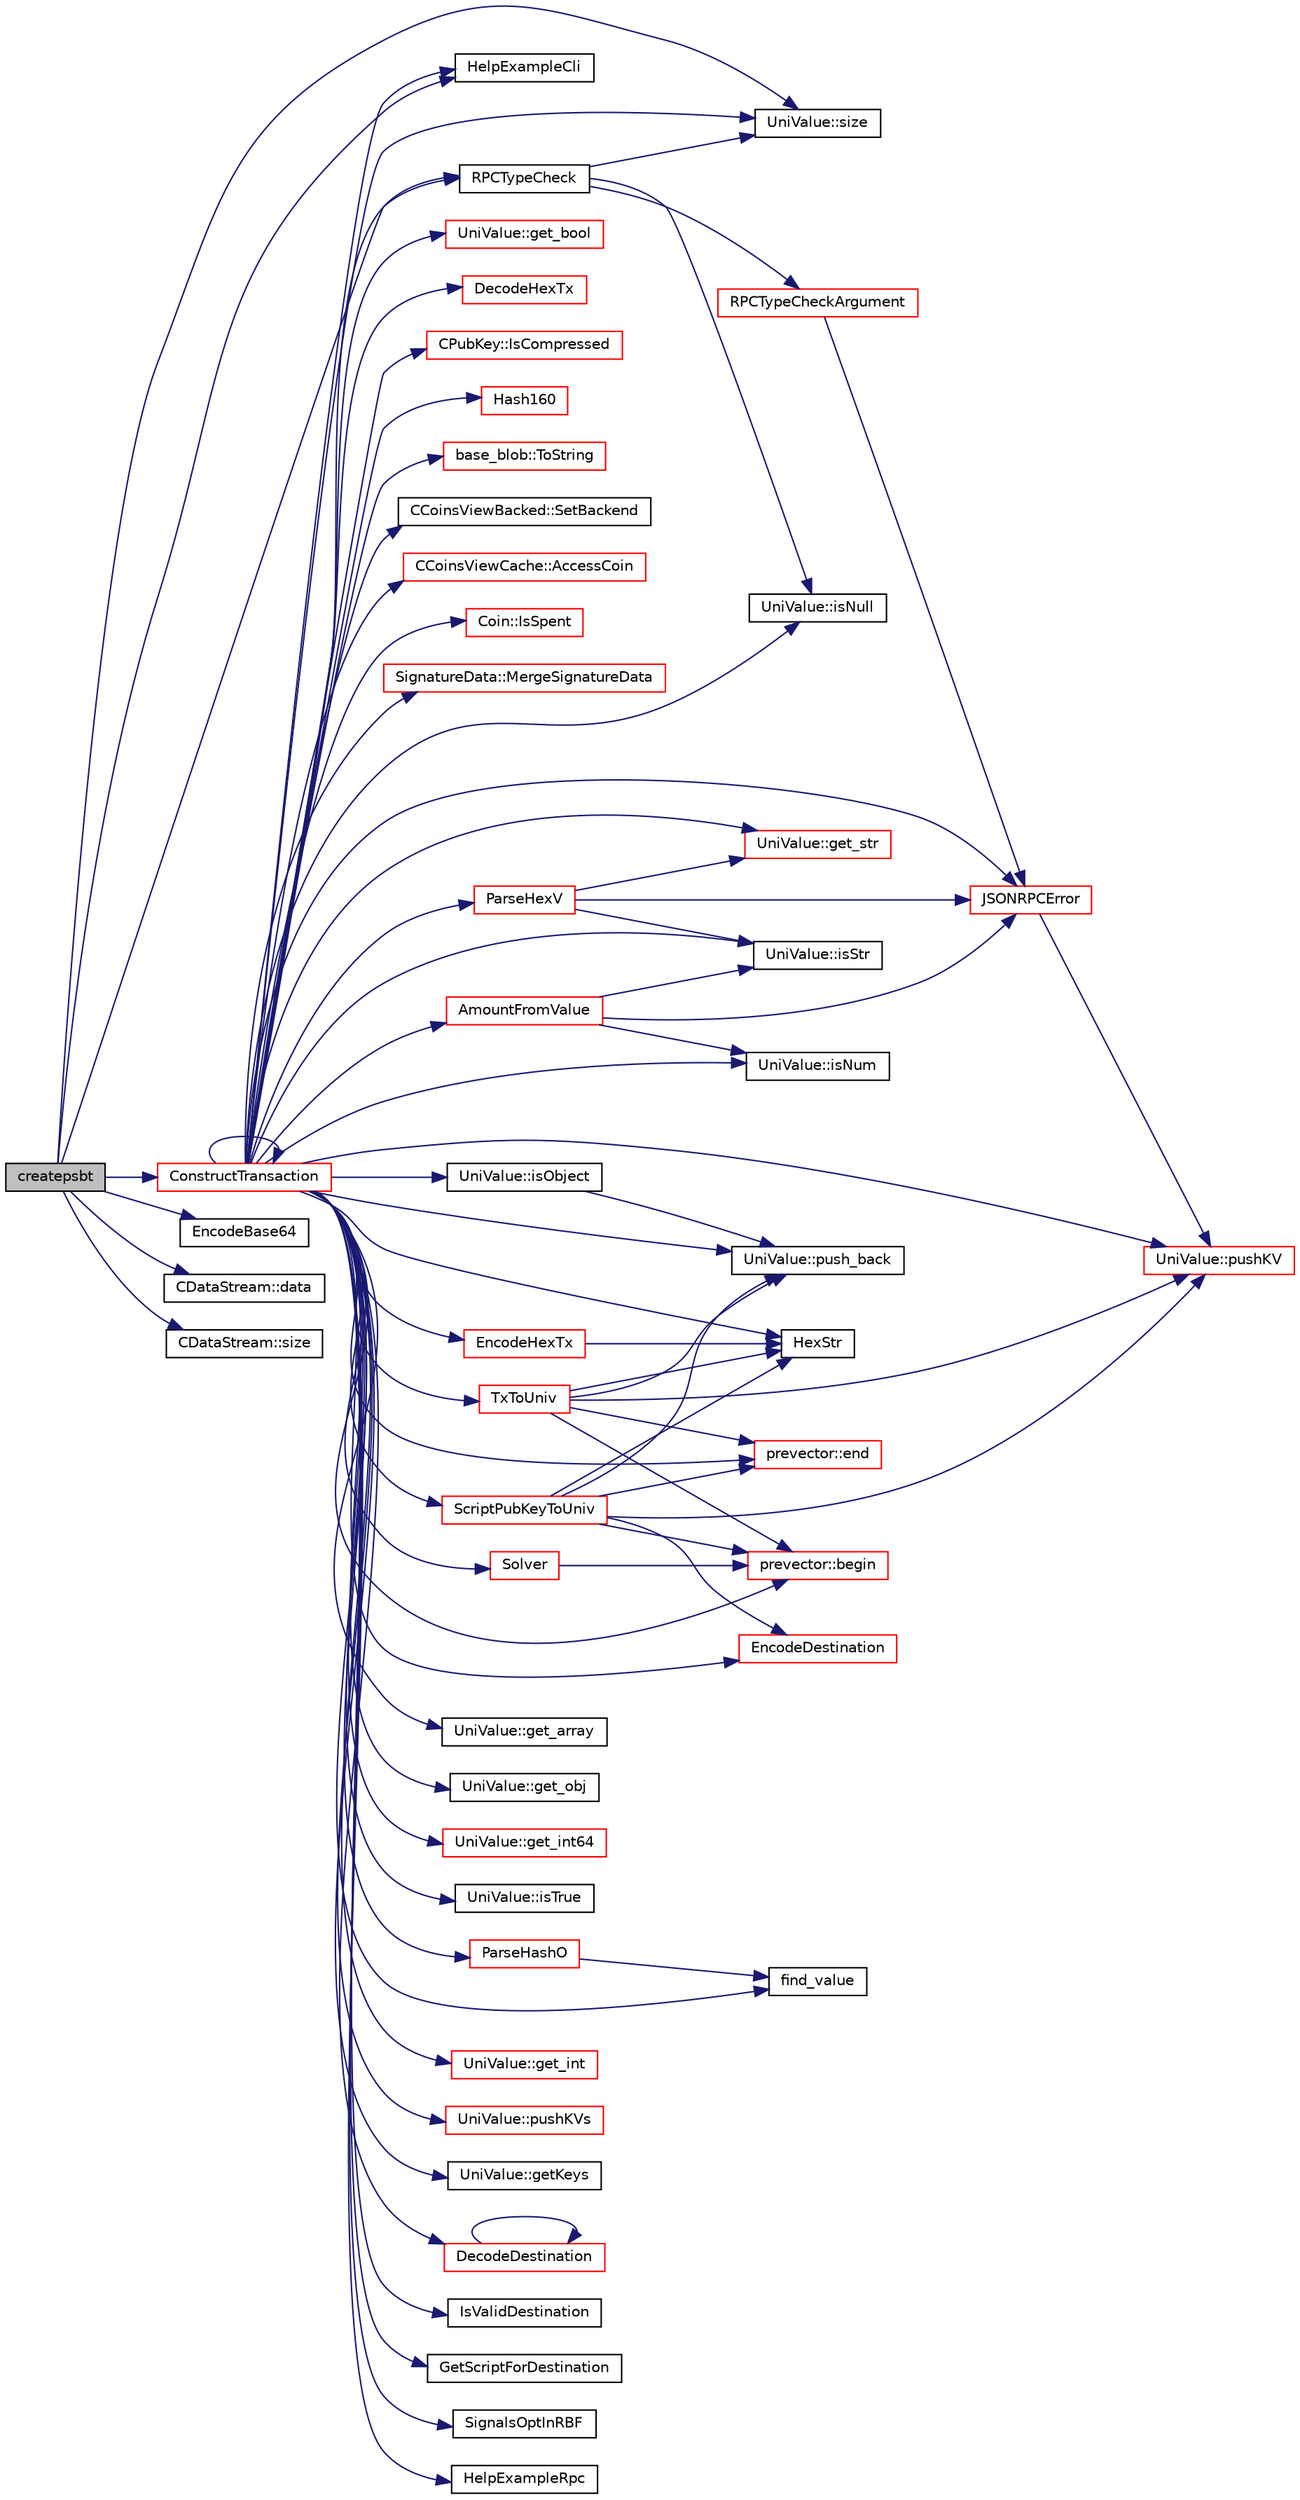 digraph "createpsbt"
{
  edge [fontname="Helvetica",fontsize="10",labelfontname="Helvetica",labelfontsize="10"];
  node [fontname="Helvetica",fontsize="10",shape=record];
  rankdir="LR";
  Node1 [label="createpsbt",height=0.2,width=0.4,color="black", fillcolor="grey75", style="filled", fontcolor="black"];
  Node1 -> Node2 [color="midnightblue",fontsize="10",style="solid",fontname="Helvetica"];
  Node2 [label="UniValue::size",height=0.2,width=0.4,color="black", fillcolor="white", style="filled",URL="$class_uni_value.html#a61ee4ef0fa78da6d936dddf408a51a13"];
  Node1 -> Node3 [color="midnightblue",fontsize="10",style="solid",fontname="Helvetica"];
  Node3 [label="HelpExampleCli",height=0.2,width=0.4,color="black", fillcolor="white", style="filled",URL="$server_8cpp.html#a26bafe3d526ee8cbc84b3c0b0dc3a43b"];
  Node1 -> Node4 [color="midnightblue",fontsize="10",style="solid",fontname="Helvetica"];
  Node4 [label="RPCTypeCheck",height=0.2,width=0.4,color="black", fillcolor="white", style="filled",URL="$server_8cpp.html#a1d3e3ccc5d3ba3ee1314be41a2039e0f",tooltip="Type-check arguments; throws JSONRPCError if wrong type given. "];
  Node4 -> Node2 [color="midnightblue",fontsize="10",style="solid",fontname="Helvetica"];
  Node4 -> Node5 [color="midnightblue",fontsize="10",style="solid",fontname="Helvetica"];
  Node5 [label="UniValue::isNull",height=0.2,width=0.4,color="black", fillcolor="white", style="filled",URL="$class_uni_value.html#a70c4bfad8015106cc480042462f413c1"];
  Node4 -> Node6 [color="midnightblue",fontsize="10",style="solid",fontname="Helvetica"];
  Node6 [label="RPCTypeCheckArgument",height=0.2,width=0.4,color="red", fillcolor="white", style="filled",URL="$server_8cpp.html#a34ca526f05cc7f2281e634a5be48c121",tooltip="Type-check one argument; throws JSONRPCError if wrong type given. "];
  Node6 -> Node7 [color="midnightblue",fontsize="10",style="solid",fontname="Helvetica"];
  Node7 [label="JSONRPCError",height=0.2,width=0.4,color="red", fillcolor="white", style="filled",URL="$rpc_2protocol_8cpp.html#a40b75d3d265c4a2e1d5fe3e129743884"];
  Node7 -> Node8 [color="midnightblue",fontsize="10",style="solid",fontname="Helvetica"];
  Node8 [label="UniValue::pushKV",height=0.2,width=0.4,color="red", fillcolor="white", style="filled",URL="$class_uni_value.html#abab649c2dbd593233de6364254456026"];
  Node1 -> Node9 [color="midnightblue",fontsize="10",style="solid",fontname="Helvetica"];
  Node9 [label="ConstructTransaction",height=0.2,width=0.4,color="red", fillcolor="white", style="filled",URL="$rawtransaction_8cpp.html#aee85a5d91a985f7e1bc1b4a124870ab3",tooltip="Create a transaction from univalue parameters. "];
  Node9 -> Node5 [color="midnightblue",fontsize="10",style="solid",fontname="Helvetica"];
  Node9 -> Node7 [color="midnightblue",fontsize="10",style="solid",fontname="Helvetica"];
  Node9 -> Node10 [color="midnightblue",fontsize="10",style="solid",fontname="Helvetica"];
  Node10 [label="UniValue::get_array",height=0.2,width=0.4,color="black", fillcolor="white", style="filled",URL="$class_uni_value.html#ad9dc934ddb1fb9515449bbc9148a18ea"];
  Node9 -> Node11 [color="midnightblue",fontsize="10",style="solid",fontname="Helvetica"];
  Node11 [label="UniValue::isObject",height=0.2,width=0.4,color="black", fillcolor="white", style="filled",URL="$class_uni_value.html#a1495362616cd6711b20022182b2e6536"];
  Node11 -> Node12 [color="midnightblue",fontsize="10",style="solid",fontname="Helvetica"];
  Node12 [label="UniValue::push_back",height=0.2,width=0.4,color="black", fillcolor="white", style="filled",URL="$class_uni_value.html#a944cd1b59b040cd24c9f46b55a68d49a"];
  Node9 -> Node13 [color="midnightblue",fontsize="10",style="solid",fontname="Helvetica"];
  Node13 [label="UniValue::get_obj",height=0.2,width=0.4,color="black", fillcolor="white", style="filled",URL="$class_uni_value.html#a3d7dfe9c38256a60a0000fb41778cf0a"];
  Node9 -> Node14 [color="midnightblue",fontsize="10",style="solid",fontname="Helvetica"];
  Node14 [label="UniValue::get_int64",height=0.2,width=0.4,color="red", fillcolor="white", style="filled",URL="$class_uni_value.html#a4891070715a7c974a2c829f01637b473"];
  Node9 -> Node15 [color="midnightblue",fontsize="10",style="solid",fontname="Helvetica"];
  Node15 [label="UniValue::isTrue",height=0.2,width=0.4,color="black", fillcolor="white", style="filled",URL="$class_uni_value.html#a74fc2d8e439542b82228c0d0bb0626a4"];
  Node9 -> Node2 [color="midnightblue",fontsize="10",style="solid",fontname="Helvetica"];
  Node9 -> Node16 [color="midnightblue",fontsize="10",style="solid",fontname="Helvetica"];
  Node16 [label="ParseHashO",height=0.2,width=0.4,color="red", fillcolor="white", style="filled",URL="$server_8cpp.html#ad4549aceb751d2ed900b3235d5342815"];
  Node16 -> Node17 [color="midnightblue",fontsize="10",style="solid",fontname="Helvetica"];
  Node17 [label="find_value",height=0.2,width=0.4,color="black", fillcolor="white", style="filled",URL="$univalue_8h.html#a33625d562f1ef5f44ceb171d5c8f2a85"];
  Node9 -> Node17 [color="midnightblue",fontsize="10",style="solid",fontname="Helvetica"];
  Node9 -> Node18 [color="midnightblue",fontsize="10",style="solid",fontname="Helvetica"];
  Node18 [label="UniValue::isNum",height=0.2,width=0.4,color="black", fillcolor="white", style="filled",URL="$class_uni_value.html#a7fbb6d10b1353a8522f7b0d0784fa5b8"];
  Node9 -> Node19 [color="midnightblue",fontsize="10",style="solid",fontname="Helvetica"];
  Node19 [label="UniValue::get_int",height=0.2,width=0.4,color="red", fillcolor="white", style="filled",URL="$class_uni_value.html#ad22273eb84c91fff70a61ad11faa7121"];
  Node9 -> Node20 [color="midnightblue",fontsize="10",style="solid",fontname="Helvetica"];
  Node20 [label="UniValue::pushKVs",height=0.2,width=0.4,color="red", fillcolor="white", style="filled",URL="$class_uni_value.html#a89821b3f48732c1539e674378cdf7a87"];
  Node9 -> Node21 [color="midnightblue",fontsize="10",style="solid",fontname="Helvetica"];
  Node21 [label="UniValue::getKeys",height=0.2,width=0.4,color="black", fillcolor="white", style="filled",URL="$class_uni_value.html#ab53709b5fd1fa03e7ddf8a7ad2e38c73"];
  Node9 -> Node22 [color="midnightblue",fontsize="10",style="solid",fontname="Helvetica"];
  Node22 [label="ParseHexV",height=0.2,width=0.4,color="red", fillcolor="white", style="filled",URL="$server_8cpp.html#a250d292e8ce3793abe154667a8297d08"];
  Node22 -> Node23 [color="midnightblue",fontsize="10",style="solid",fontname="Helvetica"];
  Node23 [label="UniValue::isStr",height=0.2,width=0.4,color="black", fillcolor="white", style="filled",URL="$class_uni_value.html#ab2a363f4deef3cc0088845e9e171bf50"];
  Node22 -> Node24 [color="midnightblue",fontsize="10",style="solid",fontname="Helvetica"];
  Node24 [label="UniValue::get_str",height=0.2,width=0.4,color="red", fillcolor="white", style="filled",URL="$class_uni_value.html#a9f69bbd4ccf8d083934cbb510c039cef"];
  Node22 -> Node7 [color="midnightblue",fontsize="10",style="solid",fontname="Helvetica"];
  Node9 -> Node25 [color="midnightblue",fontsize="10",style="solid",fontname="Helvetica"];
  Node25 [label="DecodeDestination",height=0.2,width=0.4,color="red", fillcolor="white", style="filled",URL="$key__io_8cpp.html#a8a781e21ad4ecccd9c97c7d890ef7d6f"];
  Node25 -> Node25 [color="midnightblue",fontsize="10",style="solid",fontname="Helvetica"];
  Node9 -> Node26 [color="midnightblue",fontsize="10",style="solid",fontname="Helvetica"];
  Node26 [label="IsValidDestination",height=0.2,width=0.4,color="black", fillcolor="white", style="filled",URL="$standard_8cpp.html#adb3a21e4afe9c672720b182ddc7cad7c",tooltip="Check whether a CTxDestination is a CNoDestination. "];
  Node9 -> Node27 [color="midnightblue",fontsize="10",style="solid",fontname="Helvetica"];
  Node27 [label="GetScriptForDestination",height=0.2,width=0.4,color="black", fillcolor="white", style="filled",URL="$standard_8cpp.html#ae40f28d3b46c21033f6ee1f1200d0321",tooltip="Generate a Bitcoin scriptPubKey for the given CTxDestination. "];
  Node9 -> Node28 [color="midnightblue",fontsize="10",style="solid",fontname="Helvetica"];
  Node28 [label="AmountFromValue",height=0.2,width=0.4,color="red", fillcolor="white", style="filled",URL="$server_8cpp.html#abee2131e97f3e3d0ab3bdc47916e29f4"];
  Node28 -> Node18 [color="midnightblue",fontsize="10",style="solid",fontname="Helvetica"];
  Node28 -> Node23 [color="midnightblue",fontsize="10",style="solid",fontname="Helvetica"];
  Node28 -> Node7 [color="midnightblue",fontsize="10",style="solid",fontname="Helvetica"];
  Node9 -> Node29 [color="midnightblue",fontsize="10",style="solid",fontname="Helvetica"];
  Node29 [label="SignalsOptInRBF",height=0.2,width=0.4,color="black", fillcolor="white", style="filled",URL="$rbf_8cpp.html#a65695ad9c85ce6b262f53aa40e254fd0"];
  Node9 -> Node3 [color="midnightblue",fontsize="10",style="solid",fontname="Helvetica"];
  Node9 -> Node30 [color="midnightblue",fontsize="10",style="solid",fontname="Helvetica"];
  Node30 [label="HelpExampleRpc",height=0.2,width=0.4,color="black", fillcolor="white", style="filled",URL="$server_8cpp.html#a9ef4f8fb114508ceb861a0e8c3e0d26e"];
  Node9 -> Node4 [color="midnightblue",fontsize="10",style="solid",fontname="Helvetica"];
  Node9 -> Node9 [color="midnightblue",fontsize="10",style="solid",fontname="Helvetica"];
  Node9 -> Node31 [color="midnightblue",fontsize="10",style="solid",fontname="Helvetica"];
  Node31 [label="EncodeHexTx",height=0.2,width=0.4,color="red", fillcolor="white", style="filled",URL="$core__io_8h.html#aadd59c0793b3ccee08ad1c3f4557c1c3"];
  Node31 -> Node32 [color="midnightblue",fontsize="10",style="solid",fontname="Helvetica"];
  Node32 [label="HexStr",height=0.2,width=0.4,color="black", fillcolor="white", style="filled",URL="$strencodings_8h.html#af003e10d5d34c3271ca57ec79059a5ae"];
  Node9 -> Node33 [color="midnightblue",fontsize="10",style="solid",fontname="Helvetica"];
  Node33 [label="UniValue::get_bool",height=0.2,width=0.4,color="red", fillcolor="white", style="filled",URL="$class_uni_value.html#a05cba948c8295915ae7b36493d2ee4e6"];
  Node9 -> Node34 [color="midnightblue",fontsize="10",style="solid",fontname="Helvetica"];
  Node34 [label="DecodeHexTx",height=0.2,width=0.4,color="red", fillcolor="white", style="filled",URL="$core__io_8h.html#a3f153b5f7a47edc0156d4c65e1f24720"];
  Node9 -> Node24 [color="midnightblue",fontsize="10",style="solid",fontname="Helvetica"];
  Node9 -> Node35 [color="midnightblue",fontsize="10",style="solid",fontname="Helvetica"];
  Node35 [label="TxToUniv",height=0.2,width=0.4,color="red", fillcolor="white", style="filled",URL="$core__io_8h.html#a96af8e1e5f4236f7e0a1a757c3fc8c4c"];
  Node35 -> Node8 [color="midnightblue",fontsize="10",style="solid",fontname="Helvetica"];
  Node35 -> Node32 [color="midnightblue",fontsize="10",style="solid",fontname="Helvetica"];
  Node35 -> Node36 [color="midnightblue",fontsize="10",style="solid",fontname="Helvetica"];
  Node36 [label="prevector::begin",height=0.2,width=0.4,color="red", fillcolor="white", style="filled",URL="$classprevector.html#aa9210cbe708412a70868d6e0bca844c9"];
  Node35 -> Node37 [color="midnightblue",fontsize="10",style="solid",fontname="Helvetica"];
  Node37 [label="prevector::end",height=0.2,width=0.4,color="red", fillcolor="white", style="filled",URL="$classprevector.html#aab7f6e13a3cac85cc340fc6b90c5365c"];
  Node35 -> Node12 [color="midnightblue",fontsize="10",style="solid",fontname="Helvetica"];
  Node9 -> Node38 [color="midnightblue",fontsize="10",style="solid",fontname="Helvetica"];
  Node38 [label="ScriptPubKeyToUniv",height=0.2,width=0.4,color="red", fillcolor="white", style="filled",URL="$core__io_8h.html#a4a51bf7268adbdcd58e7af445ea4db61"];
  Node38 -> Node8 [color="midnightblue",fontsize="10",style="solid",fontname="Helvetica"];
  Node38 -> Node32 [color="midnightblue",fontsize="10",style="solid",fontname="Helvetica"];
  Node38 -> Node36 [color="midnightblue",fontsize="10",style="solid",fontname="Helvetica"];
  Node38 -> Node37 [color="midnightblue",fontsize="10",style="solid",fontname="Helvetica"];
  Node38 -> Node12 [color="midnightblue",fontsize="10",style="solid",fontname="Helvetica"];
  Node38 -> Node39 [color="midnightblue",fontsize="10",style="solid",fontname="Helvetica"];
  Node39 [label="EncodeDestination",height=0.2,width=0.4,color="red", fillcolor="white", style="filled",URL="$key__io_8cpp.html#a69b845c325e6bf516251cd3a67fe1df7"];
  Node9 -> Node23 [color="midnightblue",fontsize="10",style="solid",fontname="Helvetica"];
  Node9 -> Node8 [color="midnightblue",fontsize="10",style="solid",fontname="Helvetica"];
  Node9 -> Node39 [color="midnightblue",fontsize="10",style="solid",fontname="Helvetica"];
  Node9 -> Node40 [color="midnightblue",fontsize="10",style="solid",fontname="Helvetica"];
  Node40 [label="Solver",height=0.2,width=0.4,color="red", fillcolor="white", style="filled",URL="$standard_8cpp.html#a5a3369fceeb25173e2faa4a7ebc7a4e4",tooltip="Parse a scriptPubKey and identify script type for standard scripts. "];
  Node40 -> Node36 [color="midnightblue",fontsize="10",style="solid",fontname="Helvetica"];
  Node9 -> Node41 [color="midnightblue",fontsize="10",style="solid",fontname="Helvetica"];
  Node41 [label="CPubKey::IsCompressed",height=0.2,width=0.4,color="red", fillcolor="white", style="filled",URL="$class_c_pub_key.html#a397e437d9d0a008e2641892147b0931a",tooltip="Check whether this is a compressed public key. "];
  Node9 -> Node42 [color="midnightblue",fontsize="10",style="solid",fontname="Helvetica"];
  Node42 [label="Hash160",height=0.2,width=0.4,color="red", fillcolor="white", style="filled",URL="$hash_8h.html#a4490f70ddae16e9e48460a0416a48a6b",tooltip="Compute the 160-bit hash an object. "];
  Node9 -> Node43 [color="midnightblue",fontsize="10",style="solid",fontname="Helvetica"];
  Node43 [label="base_blob::ToString",height=0.2,width=0.4,color="red", fillcolor="white", style="filled",URL="$classbase__blob.html#a1a26b5da921f48b09b228d1bfda05088"];
  Node9 -> Node12 [color="midnightblue",fontsize="10",style="solid",fontname="Helvetica"];
  Node9 -> Node32 [color="midnightblue",fontsize="10",style="solid",fontname="Helvetica"];
  Node9 -> Node36 [color="midnightblue",fontsize="10",style="solid",fontname="Helvetica"];
  Node9 -> Node37 [color="midnightblue",fontsize="10",style="solid",fontname="Helvetica"];
  Node9 -> Node44 [color="midnightblue",fontsize="10",style="solid",fontname="Helvetica"];
  Node44 [label="CCoinsViewBacked::SetBackend",height=0.2,width=0.4,color="black", fillcolor="white", style="filled",URL="$class_c_coins_view_backed.html#a7eaddfbfd401a95c2fda2a8d8feaaf73"];
  Node9 -> Node45 [color="midnightblue",fontsize="10",style="solid",fontname="Helvetica"];
  Node45 [label="CCoinsViewCache::AccessCoin",height=0.2,width=0.4,color="red", fillcolor="white", style="filled",URL="$class_c_coins_view_cache.html#a5e7187f173cef22ef6566828db957508",tooltip="Return a reference to Coin in the cache, or a pruned one if not found. "];
  Node9 -> Node46 [color="midnightblue",fontsize="10",style="solid",fontname="Helvetica"];
  Node46 [label="Coin::IsSpent",height=0.2,width=0.4,color="red", fillcolor="white", style="filled",URL="$class_coin.html#a628049831dea554ed4bbe92dbdf2d816"];
  Node9 -> Node47 [color="midnightblue",fontsize="10",style="solid",fontname="Helvetica"];
  Node47 [label="SignatureData::MergeSignatureData",height=0.2,width=0.4,color="red", fillcolor="white", style="filled",URL="$struct_signature_data.html#a1894478950861e00b97536969df230be"];
  Node1 -> Node48 [color="midnightblue",fontsize="10",style="solid",fontname="Helvetica"];
  Node48 [label="EncodeBase64",height=0.2,width=0.4,color="black", fillcolor="white", style="filled",URL="$strencodings_8cpp.html#ab088e17c477707c187113686457eabb8"];
  Node1 -> Node49 [color="midnightblue",fontsize="10",style="solid",fontname="Helvetica"];
  Node49 [label="CDataStream::data",height=0.2,width=0.4,color="black", fillcolor="white", style="filled",URL="$class_c_data_stream.html#a1c0a87d9ea725d5d83562dfda15fbeeb"];
  Node1 -> Node50 [color="midnightblue",fontsize="10",style="solid",fontname="Helvetica"];
  Node50 [label="CDataStream::size",height=0.2,width=0.4,color="black", fillcolor="white", style="filled",URL="$class_c_data_stream.html#ac6567f6d600d644d9855b52bb59049cd"];
}
